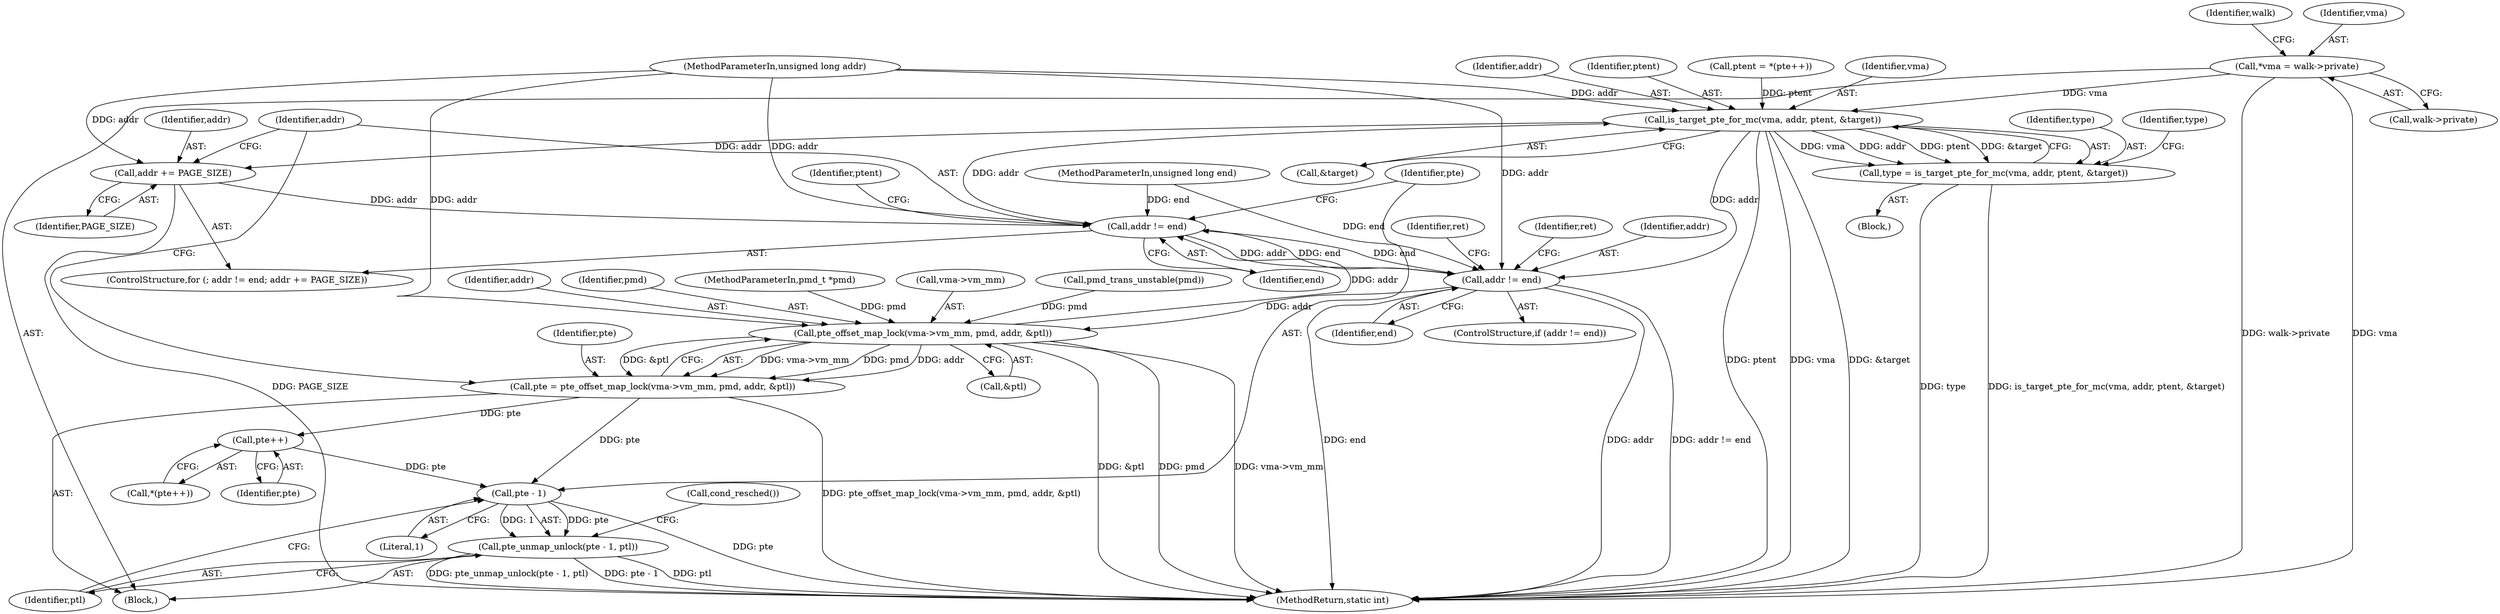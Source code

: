 digraph "0_linux_4a1d704194a441bf83c636004a479e01360ec850_5@pointer" {
"1000115" [label="(Call,*vma = walk->private)"];
"1000170" [label="(Call,is_target_pte_for_mc(vma, addr, ptent, &target))"];
"1000147" [label="(Call,addr += PAGE_SIZE)"];
"1000144" [label="(Call,addr != end)"];
"1000257" [label="(Call,addr != end)"];
"1000135" [label="(Call,pte_offset_map_lock(vma->vm_mm, pmd, addr, &ptl))"];
"1000133" [label="(Call,pte = pte_offset_map_lock(vma->vm_mm, pmd, addr, &ptl))"];
"1000155" [label="(Call,pte++)"];
"1000251" [label="(Call,pte - 1)"];
"1000250" [label="(Call,pte_unmap_unlock(pte - 1, ptl))"];
"1000168" [label="(Call,type = is_target_pte_for_mc(vma, addr, ptent, &target))"];
"1000173" [label="(Identifier,ptent)"];
"1000141" [label="(Call,&ptl)"];
"1000139" [label="(Identifier,pmd)"];
"1000105" [label="(MethodParameterIn,pmd_t *pmd)"];
"1000170" [label="(Call,is_target_pte_for_mc(vma, addr, ptent, &target))"];
"1000168" [label="(Call,type = is_target_pte_for_mc(vma, addr, ptent, &target))"];
"1000124" [label="(Identifier,walk)"];
"1000136" [label="(Call,vma->vm_mm)"];
"1000177" [label="(Identifier,type)"];
"1000271" [label="(MethodReturn,static int)"];
"1000270" [label="(Identifier,ret)"];
"1000254" [label="(Identifier,ptl)"];
"1000116" [label="(Identifier,vma)"];
"1000255" [label="(Call,cond_resched())"];
"1000253" [label="(Literal,1)"];
"1000251" [label="(Call,pte - 1)"];
"1000153" [label="(Identifier,ptent)"];
"1000133" [label="(Call,pte = pte_offset_map_lock(vma->vm_mm, pmd, addr, &ptl))"];
"1000152" [label="(Call,ptent = *(pte++))"];
"1000154" [label="(Call,*(pte++))"];
"1000174" [label="(Call,&target)"];
"1000128" [label="(Call,pmd_trans_unstable(pmd))"];
"1000262" [label="(Identifier,ret)"];
"1000149" [label="(Identifier,PAGE_SIZE)"];
"1000148" [label="(Identifier,addr)"];
"1000109" [label="(Block,)"];
"1000258" [label="(Identifier,addr)"];
"1000252" [label="(Identifier,pte)"];
"1000150" [label="(Block,)"];
"1000256" [label="(ControlStructure,if (addr != end))"];
"1000146" [label="(Identifier,end)"];
"1000143" [label="(ControlStructure,for (; addr != end; addr += PAGE_SIZE))"];
"1000171" [label="(Identifier,vma)"];
"1000115" [label="(Call,*vma = walk->private)"];
"1000259" [label="(Identifier,end)"];
"1000147" [label="(Call,addr += PAGE_SIZE)"];
"1000172" [label="(Identifier,addr)"];
"1000144" [label="(Call,addr != end)"];
"1000107" [label="(MethodParameterIn,unsigned long end)"];
"1000169" [label="(Identifier,type)"];
"1000156" [label="(Identifier,pte)"];
"1000134" [label="(Identifier,pte)"];
"1000155" [label="(Call,pte++)"];
"1000135" [label="(Call,pte_offset_map_lock(vma->vm_mm, pmd, addr, &ptl))"];
"1000117" [label="(Call,walk->private)"];
"1000106" [label="(MethodParameterIn,unsigned long addr)"];
"1000145" [label="(Identifier,addr)"];
"1000140" [label="(Identifier,addr)"];
"1000257" [label="(Call,addr != end)"];
"1000250" [label="(Call,pte_unmap_unlock(pte - 1, ptl))"];
"1000115" -> "1000109"  [label="AST: "];
"1000115" -> "1000117"  [label="CFG: "];
"1000116" -> "1000115"  [label="AST: "];
"1000117" -> "1000115"  [label="AST: "];
"1000124" -> "1000115"  [label="CFG: "];
"1000115" -> "1000271"  [label="DDG: walk->private"];
"1000115" -> "1000271"  [label="DDG: vma"];
"1000115" -> "1000170"  [label="DDG: vma"];
"1000170" -> "1000168"  [label="AST: "];
"1000170" -> "1000174"  [label="CFG: "];
"1000171" -> "1000170"  [label="AST: "];
"1000172" -> "1000170"  [label="AST: "];
"1000173" -> "1000170"  [label="AST: "];
"1000174" -> "1000170"  [label="AST: "];
"1000168" -> "1000170"  [label="CFG: "];
"1000170" -> "1000271"  [label="DDG: ptent"];
"1000170" -> "1000271"  [label="DDG: vma"];
"1000170" -> "1000271"  [label="DDG: &target"];
"1000170" -> "1000147"  [label="DDG: addr"];
"1000170" -> "1000168"  [label="DDG: vma"];
"1000170" -> "1000168"  [label="DDG: addr"];
"1000170" -> "1000168"  [label="DDG: ptent"];
"1000170" -> "1000168"  [label="DDG: &target"];
"1000144" -> "1000170"  [label="DDG: addr"];
"1000106" -> "1000170"  [label="DDG: addr"];
"1000152" -> "1000170"  [label="DDG: ptent"];
"1000170" -> "1000257"  [label="DDG: addr"];
"1000147" -> "1000143"  [label="AST: "];
"1000147" -> "1000149"  [label="CFG: "];
"1000148" -> "1000147"  [label="AST: "];
"1000149" -> "1000147"  [label="AST: "];
"1000145" -> "1000147"  [label="CFG: "];
"1000147" -> "1000271"  [label="DDG: PAGE_SIZE"];
"1000147" -> "1000144"  [label="DDG: addr"];
"1000106" -> "1000147"  [label="DDG: addr"];
"1000144" -> "1000143"  [label="AST: "];
"1000144" -> "1000146"  [label="CFG: "];
"1000145" -> "1000144"  [label="AST: "];
"1000146" -> "1000144"  [label="AST: "];
"1000153" -> "1000144"  [label="CFG: "];
"1000252" -> "1000144"  [label="CFG: "];
"1000135" -> "1000144"  [label="DDG: addr"];
"1000106" -> "1000144"  [label="DDG: addr"];
"1000257" -> "1000144"  [label="DDG: end"];
"1000107" -> "1000144"  [label="DDG: end"];
"1000144" -> "1000257"  [label="DDG: addr"];
"1000144" -> "1000257"  [label="DDG: end"];
"1000257" -> "1000256"  [label="AST: "];
"1000257" -> "1000259"  [label="CFG: "];
"1000258" -> "1000257"  [label="AST: "];
"1000259" -> "1000257"  [label="AST: "];
"1000262" -> "1000257"  [label="CFG: "];
"1000270" -> "1000257"  [label="CFG: "];
"1000257" -> "1000271"  [label="DDG: end"];
"1000257" -> "1000271"  [label="DDG: addr"];
"1000257" -> "1000271"  [label="DDG: addr != end"];
"1000257" -> "1000135"  [label="DDG: addr"];
"1000106" -> "1000257"  [label="DDG: addr"];
"1000107" -> "1000257"  [label="DDG: end"];
"1000135" -> "1000133"  [label="AST: "];
"1000135" -> "1000141"  [label="CFG: "];
"1000136" -> "1000135"  [label="AST: "];
"1000139" -> "1000135"  [label="AST: "];
"1000140" -> "1000135"  [label="AST: "];
"1000141" -> "1000135"  [label="AST: "];
"1000133" -> "1000135"  [label="CFG: "];
"1000135" -> "1000271"  [label="DDG: &ptl"];
"1000135" -> "1000271"  [label="DDG: pmd"];
"1000135" -> "1000271"  [label="DDG: vma->vm_mm"];
"1000135" -> "1000133"  [label="DDG: vma->vm_mm"];
"1000135" -> "1000133"  [label="DDG: pmd"];
"1000135" -> "1000133"  [label="DDG: addr"];
"1000135" -> "1000133"  [label="DDG: &ptl"];
"1000128" -> "1000135"  [label="DDG: pmd"];
"1000105" -> "1000135"  [label="DDG: pmd"];
"1000106" -> "1000135"  [label="DDG: addr"];
"1000133" -> "1000109"  [label="AST: "];
"1000134" -> "1000133"  [label="AST: "];
"1000145" -> "1000133"  [label="CFG: "];
"1000133" -> "1000271"  [label="DDG: pte_offset_map_lock(vma->vm_mm, pmd, addr, &ptl)"];
"1000133" -> "1000155"  [label="DDG: pte"];
"1000133" -> "1000251"  [label="DDG: pte"];
"1000155" -> "1000154"  [label="AST: "];
"1000155" -> "1000156"  [label="CFG: "];
"1000156" -> "1000155"  [label="AST: "];
"1000154" -> "1000155"  [label="CFG: "];
"1000155" -> "1000251"  [label="DDG: pte"];
"1000251" -> "1000250"  [label="AST: "];
"1000251" -> "1000253"  [label="CFG: "];
"1000252" -> "1000251"  [label="AST: "];
"1000253" -> "1000251"  [label="AST: "];
"1000254" -> "1000251"  [label="CFG: "];
"1000251" -> "1000271"  [label="DDG: pte"];
"1000251" -> "1000250"  [label="DDG: pte"];
"1000251" -> "1000250"  [label="DDG: 1"];
"1000250" -> "1000109"  [label="AST: "];
"1000250" -> "1000254"  [label="CFG: "];
"1000254" -> "1000250"  [label="AST: "];
"1000255" -> "1000250"  [label="CFG: "];
"1000250" -> "1000271"  [label="DDG: pte - 1"];
"1000250" -> "1000271"  [label="DDG: ptl"];
"1000250" -> "1000271"  [label="DDG: pte_unmap_unlock(pte - 1, ptl)"];
"1000168" -> "1000150"  [label="AST: "];
"1000169" -> "1000168"  [label="AST: "];
"1000177" -> "1000168"  [label="CFG: "];
"1000168" -> "1000271"  [label="DDG: type"];
"1000168" -> "1000271"  [label="DDG: is_target_pte_for_mc(vma, addr, ptent, &target)"];
}
